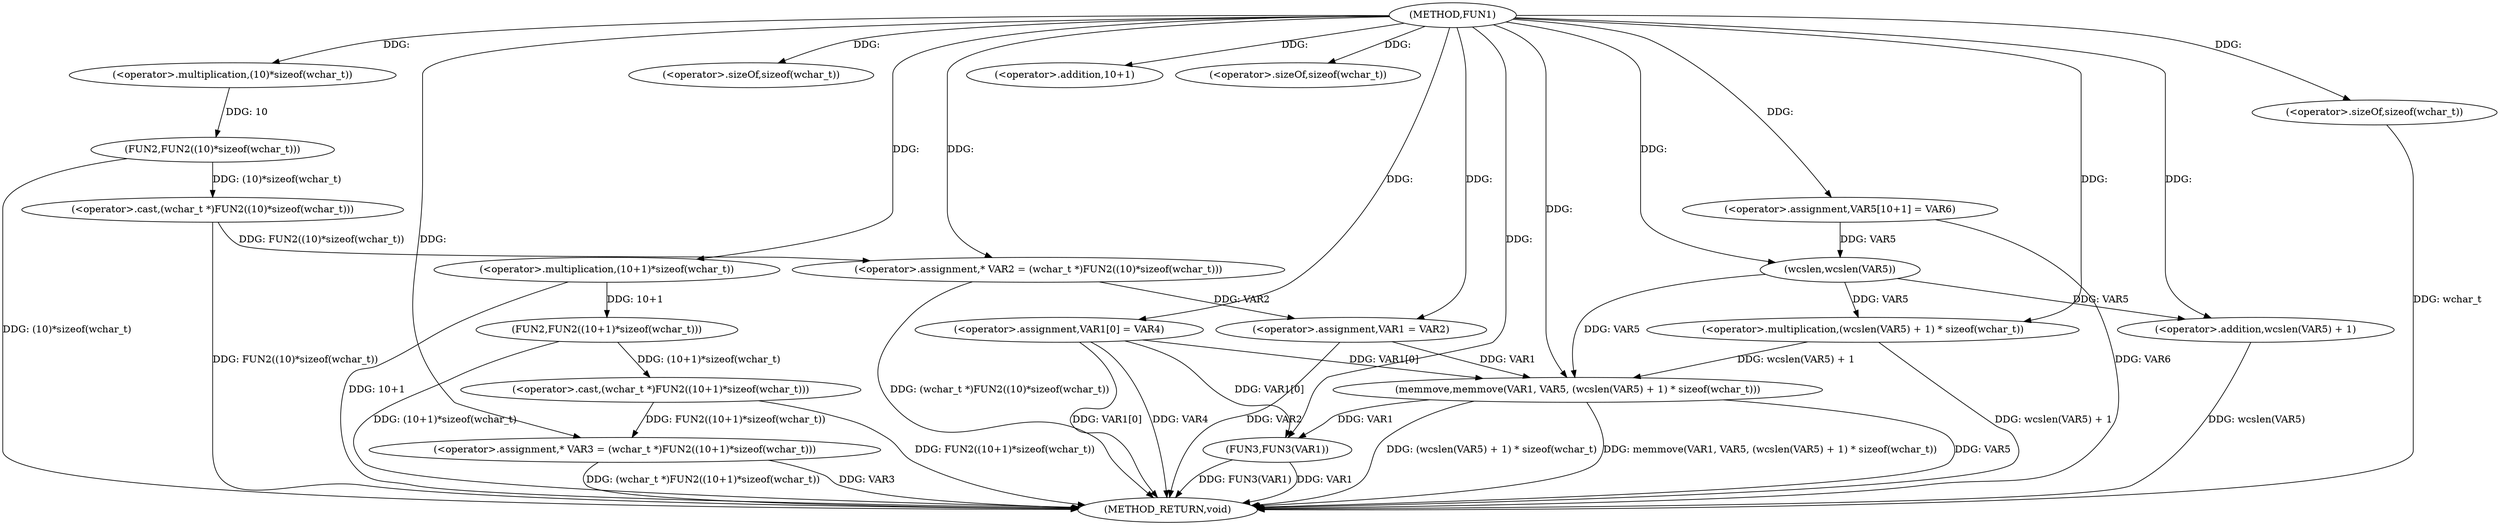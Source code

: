 digraph FUN1 {  
"1000100" [label = "(METHOD,FUN1)" ]
"1000150" [label = "(METHOD_RETURN,void)" ]
"1000104" [label = "(<operator>.assignment,* VAR2 = (wchar_t *)FUN2((10)*sizeof(wchar_t)))" ]
"1000106" [label = "(<operator>.cast,(wchar_t *)FUN2((10)*sizeof(wchar_t)))" ]
"1000108" [label = "(FUN2,FUN2((10)*sizeof(wchar_t)))" ]
"1000109" [label = "(<operator>.multiplication,(10)*sizeof(wchar_t))" ]
"1000111" [label = "(<operator>.sizeOf,sizeof(wchar_t))" ]
"1000114" [label = "(<operator>.assignment,* VAR3 = (wchar_t *)FUN2((10+1)*sizeof(wchar_t)))" ]
"1000116" [label = "(<operator>.cast,(wchar_t *)FUN2((10+1)*sizeof(wchar_t)))" ]
"1000118" [label = "(FUN2,FUN2((10+1)*sizeof(wchar_t)))" ]
"1000119" [label = "(<operator>.multiplication,(10+1)*sizeof(wchar_t))" ]
"1000120" [label = "(<operator>.addition,10+1)" ]
"1000123" [label = "(<operator>.sizeOf,sizeof(wchar_t))" ]
"1000125" [label = "(<operator>.assignment,VAR1 = VAR2)" ]
"1000128" [label = "(<operator>.assignment,VAR1[0] = VAR4)" ]
"1000135" [label = "(<operator>.assignment,VAR5[10+1] = VAR6)" ]
"1000138" [label = "(memmove,memmove(VAR1, VAR5, (wcslen(VAR5) + 1) * sizeof(wchar_t)))" ]
"1000141" [label = "(<operator>.multiplication,(wcslen(VAR5) + 1) * sizeof(wchar_t))" ]
"1000142" [label = "(<operator>.addition,wcslen(VAR5) + 1)" ]
"1000143" [label = "(wcslen,wcslen(VAR5))" ]
"1000146" [label = "(<operator>.sizeOf,sizeof(wchar_t))" ]
"1000148" [label = "(FUN3,FUN3(VAR1))" ]
  "1000141" -> "1000150"  [ label = "DDG: wcslen(VAR5) + 1"] 
  "1000106" -> "1000150"  [ label = "DDG: FUN2((10)*sizeof(wchar_t))"] 
  "1000138" -> "1000150"  [ label = "DDG: VAR5"] 
  "1000128" -> "1000150"  [ label = "DDG: VAR1[0]"] 
  "1000114" -> "1000150"  [ label = "DDG: VAR3"] 
  "1000125" -> "1000150"  [ label = "DDG: VAR2"] 
  "1000116" -> "1000150"  [ label = "DDG: FUN2((10+1)*sizeof(wchar_t))"] 
  "1000142" -> "1000150"  [ label = "DDG: wcslen(VAR5)"] 
  "1000118" -> "1000150"  [ label = "DDG: (10+1)*sizeof(wchar_t)"] 
  "1000128" -> "1000150"  [ label = "DDG: VAR4"] 
  "1000138" -> "1000150"  [ label = "DDG: (wcslen(VAR5) + 1) * sizeof(wchar_t)"] 
  "1000148" -> "1000150"  [ label = "DDG: VAR1"] 
  "1000148" -> "1000150"  [ label = "DDG: FUN3(VAR1)"] 
  "1000119" -> "1000150"  [ label = "DDG: 10+1"] 
  "1000138" -> "1000150"  [ label = "DDG: memmove(VAR1, VAR5, (wcslen(VAR5) + 1) * sizeof(wchar_t))"] 
  "1000146" -> "1000150"  [ label = "DDG: wchar_t"] 
  "1000114" -> "1000150"  [ label = "DDG: (wchar_t *)FUN2((10+1)*sizeof(wchar_t))"] 
  "1000135" -> "1000150"  [ label = "DDG: VAR6"] 
  "1000104" -> "1000150"  [ label = "DDG: (wchar_t *)FUN2((10)*sizeof(wchar_t))"] 
  "1000108" -> "1000150"  [ label = "DDG: (10)*sizeof(wchar_t)"] 
  "1000106" -> "1000104"  [ label = "DDG: FUN2((10)*sizeof(wchar_t))"] 
  "1000100" -> "1000104"  [ label = "DDG: "] 
  "1000108" -> "1000106"  [ label = "DDG: (10)*sizeof(wchar_t)"] 
  "1000109" -> "1000108"  [ label = "DDG: 10"] 
  "1000100" -> "1000109"  [ label = "DDG: "] 
  "1000100" -> "1000111"  [ label = "DDG: "] 
  "1000116" -> "1000114"  [ label = "DDG: FUN2((10+1)*sizeof(wchar_t))"] 
  "1000100" -> "1000114"  [ label = "DDG: "] 
  "1000118" -> "1000116"  [ label = "DDG: (10+1)*sizeof(wchar_t)"] 
  "1000119" -> "1000118"  [ label = "DDG: 10+1"] 
  "1000100" -> "1000119"  [ label = "DDG: "] 
  "1000100" -> "1000120"  [ label = "DDG: "] 
  "1000100" -> "1000123"  [ label = "DDG: "] 
  "1000104" -> "1000125"  [ label = "DDG: VAR2"] 
  "1000100" -> "1000125"  [ label = "DDG: "] 
  "1000100" -> "1000128"  [ label = "DDG: "] 
  "1000100" -> "1000135"  [ label = "DDG: "] 
  "1000125" -> "1000138"  [ label = "DDG: VAR1"] 
  "1000128" -> "1000138"  [ label = "DDG: VAR1[0]"] 
  "1000100" -> "1000138"  [ label = "DDG: "] 
  "1000143" -> "1000138"  [ label = "DDG: VAR5"] 
  "1000141" -> "1000138"  [ label = "DDG: wcslen(VAR5) + 1"] 
  "1000143" -> "1000141"  [ label = "DDG: VAR5"] 
  "1000100" -> "1000141"  [ label = "DDG: "] 
  "1000143" -> "1000142"  [ label = "DDG: VAR5"] 
  "1000135" -> "1000143"  [ label = "DDG: VAR5"] 
  "1000100" -> "1000143"  [ label = "DDG: "] 
  "1000100" -> "1000142"  [ label = "DDG: "] 
  "1000100" -> "1000146"  [ label = "DDG: "] 
  "1000138" -> "1000148"  [ label = "DDG: VAR1"] 
  "1000128" -> "1000148"  [ label = "DDG: VAR1[0]"] 
  "1000100" -> "1000148"  [ label = "DDG: "] 
}
